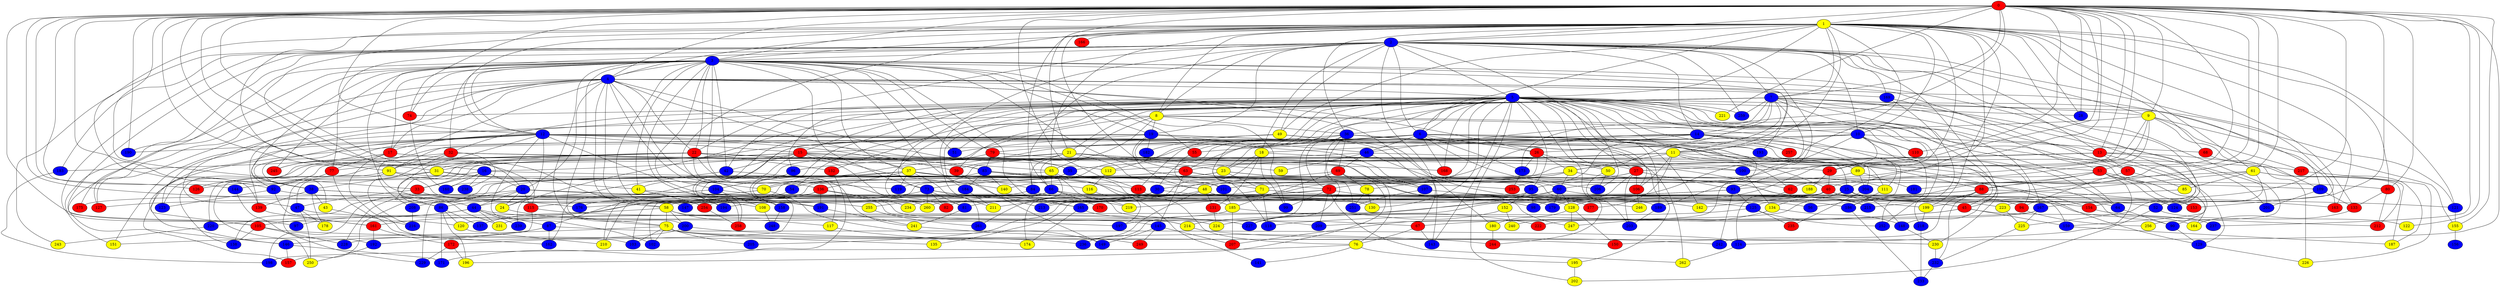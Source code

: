 graph {
0 [style = filled fillcolor = red];
1 [style = filled fillcolor = yellow];
2 [style = filled fillcolor = blue];
3 [style = filled fillcolor = blue];
4 [style = filled fillcolor = blue];
5 [style = filled fillcolor = blue];
6 [style = filled fillcolor = blue];
7 [style = filled fillcolor = blue];
8 [style = filled fillcolor = yellow];
9 [style = filled fillcolor = yellow];
10 [style = filled fillcolor = blue];
11 [style = filled fillcolor = yellow];
12 [style = filled fillcolor = blue];
13 [style = filled fillcolor = red];
14 [style = filled fillcolor = blue];
15 [style = filled fillcolor = red];
16 [style = filled fillcolor = blue];
17 [style = filled fillcolor = red];
18 [style = filled fillcolor = yellow];
19 [style = filled fillcolor = blue];
20 [style = filled fillcolor = blue];
21 [style = filled fillcolor = yellow];
22 [style = filled fillcolor = red];
23 [style = filled fillcolor = yellow];
24 [style = filled fillcolor = yellow];
25 [style = filled fillcolor = blue];
26 [style = filled fillcolor = red];
27 [style = filled fillcolor = red];
28 [style = filled fillcolor = blue];
29 [style = filled fillcolor = red];
30 [style = filled fillcolor = blue];
31 [style = filled fillcolor = yellow];
32 [style = filled fillcolor = red];
33 [style = filled fillcolor = red];
34 [style = filled fillcolor = yellow];
35 [style = filled fillcolor = blue];
36 [style = filled fillcolor = blue];
37 [style = filled fillcolor = yellow];
38 [style = filled fillcolor = blue];
39 [style = filled fillcolor = red];
40 [style = filled fillcolor = red];
41 [style = filled fillcolor = yellow];
42 [style = filled fillcolor = blue];
43 [style = filled fillcolor = yellow];
44 [style = filled fillcolor = blue];
45 [style = filled fillcolor = red];
46 [style = filled fillcolor = blue];
47 [style = filled fillcolor = blue];
48 [style = filled fillcolor = yellow];
49 [style = filled fillcolor = yellow];
50 [style = filled fillcolor = yellow];
51 [style = filled fillcolor = blue];
52 [style = filled fillcolor = blue];
53 [style = filled fillcolor = red];
54 [style = filled fillcolor = blue];
55 [style = filled fillcolor = red];
56 [style = filled fillcolor = blue];
57 [style = filled fillcolor = red];
58 [style = filled fillcolor = yellow];
59 [style = filled fillcolor = yellow];
60 [style = filled fillcolor = blue];
61 [style = filled fillcolor = yellow];
62 [style = filled fillcolor = red];
63 [style = filled fillcolor = red];
64 [style = filled fillcolor = blue];
65 [style = filled fillcolor = yellow];
66 [style = filled fillcolor = blue];
67 [style = filled fillcolor = red];
68 [style = filled fillcolor = red];
69 [style = filled fillcolor = red];
70 [style = filled fillcolor = yellow];
71 [style = filled fillcolor = yellow];
72 [style = filled fillcolor = red];
73 [style = filled fillcolor = blue];
74 [style = filled fillcolor = red];
75 [style = filled fillcolor = yellow];
76 [style = filled fillcolor = yellow];
77 [style = filled fillcolor = red];
78 [style = filled fillcolor = yellow];
79 [style = filled fillcolor = red];
80 [style = filled fillcolor = red];
81 [style = filled fillcolor = blue];
82 [style = filled fillcolor = red];
83 [style = filled fillcolor = blue];
84 [style = filled fillcolor = blue];
85 [style = filled fillcolor = yellow];
86 [style = filled fillcolor = blue];
87 [style = filled fillcolor = blue];
88 [style = filled fillcolor = red];
89 [style = filled fillcolor = yellow];
90 [style = filled fillcolor = blue];
91 [style = filled fillcolor = yellow];
92 [style = filled fillcolor = blue];
93 [style = filled fillcolor = blue];
94 [style = filled fillcolor = red];
95 [style = filled fillcolor = blue];
96 [style = filled fillcolor = blue];
97 [style = filled fillcolor = blue];
98 [style = filled fillcolor = blue];
99 [style = filled fillcolor = blue];
100 [style = filled fillcolor = blue];
101 [style = filled fillcolor = blue];
102 [style = filled fillcolor = blue];
103 [style = filled fillcolor = blue];
104 [style = filled fillcolor = blue];
105 [style = filled fillcolor = red];
106 [style = filled fillcolor = red];
107 [style = filled fillcolor = blue];
108 [style = filled fillcolor = yellow];
109 [style = filled fillcolor = blue];
110 [style = filled fillcolor = red];
111 [style = filled fillcolor = yellow];
112 [style = filled fillcolor = yellow];
113 [style = filled fillcolor = red];
114 [style = filled fillcolor = blue];
115 [style = filled fillcolor = red];
116 [style = filled fillcolor = yellow];
117 [style = filled fillcolor = yellow];
118 [style = filled fillcolor = blue];
119 [style = filled fillcolor = blue];
120 [style = filled fillcolor = yellow];
121 [style = filled fillcolor = blue];
122 [style = filled fillcolor = yellow];
123 [style = filled fillcolor = blue];
124 [style = filled fillcolor = blue];
125 [style = filled fillcolor = blue];
126 [style = filled fillcolor = red];
127 [style = filled fillcolor = red];
128 [style = filled fillcolor = yellow];
129 [style = filled fillcolor = blue];
130 [style = filled fillcolor = yellow];
131 [style = filled fillcolor = red];
132 [style = filled fillcolor = red];
133 [style = filled fillcolor = red];
134 [style = filled fillcolor = yellow];
135 [style = filled fillcolor = yellow];
136 [style = filled fillcolor = red];
137 [style = filled fillcolor = blue];
138 [style = filled fillcolor = blue];
139 [style = filled fillcolor = red];
140 [style = filled fillcolor = yellow];
141 [style = filled fillcolor = blue];
142 [style = filled fillcolor = yellow];
143 [style = filled fillcolor = blue];
144 [style = filled fillcolor = blue];
145 [style = filled fillcolor = blue];
146 [style = filled fillcolor = blue];
147 [style = filled fillcolor = blue];
148 [style = filled fillcolor = blue];
149 [style = filled fillcolor = blue];
150 [style = filled fillcolor = red];
151 [style = filled fillcolor = yellow];
152 [style = filled fillcolor = yellow];
153 [style = filled fillcolor = red];
154 [style = filled fillcolor = red];
155 [style = filled fillcolor = yellow];
156 [style = filled fillcolor = blue];
157 [style = filled fillcolor = red];
158 [style = filled fillcolor = blue];
159 [style = filled fillcolor = blue];
160 [style = filled fillcolor = blue];
161 [style = filled fillcolor = red];
162 [style = filled fillcolor = blue];
163 [style = filled fillcolor = red];
164 [style = filled fillcolor = yellow];
165 [style = filled fillcolor = blue];
166 [style = filled fillcolor = red];
167 [style = filled fillcolor = blue];
168 [style = filled fillcolor = red];
169 [style = filled fillcolor = blue];
170 [style = filled fillcolor = red];
171 [style = filled fillcolor = blue];
172 [style = filled fillcolor = red];
173 [style = filled fillcolor = blue];
174 [style = filled fillcolor = yellow];
175 [style = filled fillcolor = red];
176 [style = filled fillcolor = blue];
177 [style = filled fillcolor = red];
178 [style = filled fillcolor = yellow];
179 [style = filled fillcolor = blue];
180 [style = filled fillcolor = yellow];
181 [style = filled fillcolor = blue];
182 [style = filled fillcolor = blue];
183 [style = filled fillcolor = blue];
184 [style = filled fillcolor = blue];
185 [style = filled fillcolor = yellow];
186 [style = filled fillcolor = blue];
187 [style = filled fillcolor = yellow];
188 [style = filled fillcolor = yellow];
189 [style = filled fillcolor = blue];
190 [style = filled fillcolor = blue];
191 [style = filled fillcolor = blue];
192 [style = filled fillcolor = blue];
193 [style = filled fillcolor = blue];
194 [style = filled fillcolor = blue];
195 [style = filled fillcolor = yellow];
196 [style = filled fillcolor = yellow];
197 [style = filled fillcolor = blue];
198 [style = filled fillcolor = blue];
199 [style = filled fillcolor = yellow];
200 [style = filled fillcolor = blue];
201 [style = filled fillcolor = blue];
202 [style = filled fillcolor = yellow];
203 [style = filled fillcolor = blue];
204 [style = filled fillcolor = blue];
205 [style = filled fillcolor = blue];
206 [style = filled fillcolor = blue];
207 [style = filled fillcolor = red];
208 [style = filled fillcolor = blue];
209 [style = filled fillcolor = blue];
210 [style = filled fillcolor = yellow];
211 [style = filled fillcolor = yellow];
212 [style = filled fillcolor = red];
213 [style = filled fillcolor = blue];
214 [style = filled fillcolor = yellow];
215 [style = filled fillcolor = blue];
216 [style = filled fillcolor = blue];
217 [style = filled fillcolor = red];
218 [style = filled fillcolor = blue];
219 [style = filled fillcolor = yellow];
220 [style = filled fillcolor = blue];
221 [style = filled fillcolor = yellow];
222 [style = filled fillcolor = red];
223 [style = filled fillcolor = yellow];
224 [style = filled fillcolor = yellow];
225 [style = filled fillcolor = yellow];
226 [style = filled fillcolor = yellow];
227 [style = filled fillcolor = blue];
228 [style = filled fillcolor = blue];
229 [style = filled fillcolor = blue];
230 [style = filled fillcolor = yellow];
231 [style = filled fillcolor = yellow];
232 [style = filled fillcolor = blue];
233 [style = filled fillcolor = blue];
234 [style = filled fillcolor = yellow];
235 [style = filled fillcolor = red];
236 [style = filled fillcolor = blue];
237 [style = filled fillcolor = blue];
238 [style = filled fillcolor = blue];
239 [style = filled fillcolor = blue];
240 [style = filled fillcolor = yellow];
241 [style = filled fillcolor = yellow];
242 [style = filled fillcolor = blue];
243 [style = filled fillcolor = yellow];
244 [style = filled fillcolor = red];
245 [style = filled fillcolor = red];
246 [style = filled fillcolor = yellow];
247 [style = filled fillcolor = yellow];
248 [style = filled fillcolor = blue];
249 [style = filled fillcolor = red];
250 [style = filled fillcolor = yellow];
251 [style = filled fillcolor = blue];
252 [style = filled fillcolor = blue];
253 [style = filled fillcolor = red];
254 [style = filled fillcolor = red];
255 [style = filled fillcolor = yellow];
256 [style = filled fillcolor = yellow];
257 [style = filled fillcolor = red];
258 [style = filled fillcolor = red];
259 [style = filled fillcolor = blue];
260 [style = filled fillcolor = yellow];
261 [style = filled fillcolor = blue];
262 [style = filled fillcolor = yellow];
0 -- 4;
0 -- 3;
0 -- 2;
0 -- 1;
0 -- 7;
0 -- 9;
0 -- 12;
0 -- 13;
0 -- 16;
0 -- 21;
0 -- 28;
0 -- 29;
0 -- 31;
0 -- 33;
0 -- 40;
0 -- 56;
0 -- 58;
0 -- 61;
0 -- 74;
0 -- 80;
0 -- 86;
0 -- 89;
0 -- 92;
0 -- 100;
0 -- 110;
0 -- 113;
0 -- 115;
0 -- 120;
0 -- 122;
0 -- 126;
0 -- 144;
0 -- 150;
0 -- 153;
0 -- 155;
0 -- 167;
0 -- 173;
0 -- 190;
0 -- 215;
0 -- 221;
0 -- 237;
1 -- 2;
1 -- 3;
1 -- 4;
1 -- 5;
1 -- 6;
1 -- 7;
1 -- 8;
1 -- 10;
1 -- 11;
1 -- 12;
1 -- 20;
1 -- 25;
1 -- 27;
1 -- 28;
1 -- 36;
1 -- 49;
1 -- 61;
1 -- 63;
1 -- 65;
1 -- 68;
1 -- 80;
1 -- 84;
1 -- 91;
1 -- 121;
1 -- 128;
1 -- 133;
1 -- 139;
1 -- 158;
1 -- 163;
1 -- 166;
1 -- 199;
1 -- 256;
2 -- 3;
2 -- 5;
2 -- 6;
2 -- 7;
2 -- 8;
2 -- 9;
2 -- 10;
2 -- 13;
2 -- 14;
2 -- 18;
2 -- 19;
2 -- 22;
2 -- 45;
2 -- 49;
2 -- 66;
2 -- 67;
2 -- 73;
2 -- 77;
2 -- 97;
2 -- 105;
2 -- 154;
2 -- 169;
2 -- 176;
2 -- 183;
2 -- 189;
2 -- 190;
2 -- 206;
2 -- 225;
2 -- 243;
2 -- 259;
3 -- 4;
3 -- 11;
3 -- 12;
3 -- 17;
3 -- 19;
3 -- 22;
3 -- 32;
3 -- 37;
3 -- 38;
3 -- 41;
3 -- 42;
3 -- 51;
3 -- 52;
3 -- 55;
3 -- 57;
3 -- 72;
3 -- 73;
3 -- 74;
3 -- 75;
3 -- 79;
3 -- 99;
3 -- 104;
3 -- 108;
3 -- 127;
3 -- 151;
3 -- 165;
3 -- 175;
3 -- 184;
3 -- 200;
3 -- 241;
3 -- 245;
3 -- 254;
4 -- 5;
4 -- 17;
4 -- 20;
4 -- 22;
4 -- 26;
4 -- 35;
4 -- 39;
4 -- 47;
4 -- 58;
4 -- 70;
4 -- 109;
4 -- 123;
4 -- 127;
4 -- 136;
4 -- 139;
4 -- 146;
4 -- 147;
4 -- 169;
4 -- 180;
4 -- 193;
4 -- 208;
5 -- 6;
5 -- 8;
5 -- 15;
5 -- 27;
5 -- 28;
5 -- 32;
5 -- 36;
5 -- 42;
5 -- 50;
5 -- 55;
5 -- 64;
5 -- 71;
5 -- 74;
5 -- 78;
5 -- 90;
5 -- 93;
5 -- 95;
5 -- 96;
5 -- 106;
5 -- 110;
5 -- 112;
5 -- 113;
5 -- 121;
5 -- 129;
5 -- 130;
5 -- 142;
5 -- 143;
5 -- 158;
5 -- 159;
5 -- 168;
5 -- 189;
5 -- 197;
5 -- 202;
5 -- 211;
5 -- 213;
5 -- 221;
5 -- 240;
5 -- 244;
5 -- 252;
5 -- 257;
5 -- 259;
6 -- 23;
6 -- 26;
6 -- 30;
6 -- 40;
6 -- 46;
6 -- 53;
6 -- 63;
6 -- 91;
6 -- 140;
6 -- 168;
6 -- 173;
6 -- 193;
6 -- 206;
7 -- 9;
7 -- 11;
7 -- 13;
7 -- 14;
7 -- 21;
7 -- 24;
7 -- 39;
7 -- 41;
7 -- 46;
7 -- 50;
7 -- 51;
7 -- 53;
7 -- 54;
7 -- 81;
7 -- 92;
7 -- 98;
7 -- 132;
7 -- 148;
7 -- 163;
7 -- 167;
7 -- 201;
7 -- 259;
8 -- 10;
8 -- 19;
8 -- 36;
8 -- 65;
8 -- 66;
8 -- 125;
8 -- 151;
8 -- 258;
9 -- 14;
9 -- 53;
9 -- 93;
9 -- 95;
9 -- 109;
9 -- 155;
9 -- 217;
10 -- 15;
10 -- 26;
10 -- 29;
10 -- 37;
10 -- 60;
10 -- 68;
10 -- 94;
10 -- 110;
10 -- 123;
10 -- 252;
11 -- 34;
11 -- 35;
11 -- 62;
11 -- 89;
11 -- 106;
11 -- 112;
11 -- 177;
11 -- 217;
11 -- 220;
12 -- 15;
12 -- 17;
12 -- 24;
12 -- 35;
12 -- 38;
12 -- 43;
12 -- 83;
12 -- 88;
12 -- 90;
12 -- 102;
12 -- 105;
12 -- 107;
12 -- 190;
12 -- 191;
12 -- 193;
12 -- 231;
12 -- 245;
13 -- 30;
13 -- 34;
13 -- 52;
13 -- 57;
13 -- 63;
13 -- 187;
13 -- 201;
14 -- 18;
14 -- 55;
14 -- 64;
14 -- 111;
14 -- 146;
14 -- 174;
14 -- 204;
14 -- 253;
14 -- 257;
15 -- 16;
15 -- 29;
15 -- 31;
15 -- 37;
15 -- 42;
15 -- 65;
15 -- 77;
15 -- 140;
15 -- 258;
15 -- 260;
16 -- 20;
16 -- 25;
16 -- 33;
16 -- 126;
16 -- 160;
16 -- 238;
17 -- 77;
17 -- 103;
17 -- 245;
17 -- 247;
18 -- 23;
18 -- 27;
18 -- 99;
18 -- 131;
18 -- 211;
19 -- 44;
19 -- 46;
19 -- 48;
19 -- 51;
19 -- 59;
19 -- 89;
19 -- 182;
19 -- 194;
19 -- 262;
20 -- 24;
20 -- 44;
20 -- 115;
20 -- 157;
20 -- 175;
20 -- 186;
20 -- 255;
21 -- 23;
21 -- 25;
21 -- 33;
21 -- 39;
21 -- 48;
21 -- 84;
21 -- 96;
21 -- 100;
22 -- 31;
22 -- 62;
22 -- 76;
22 -- 86;
22 -- 112;
22 -- 117;
22 -- 119;
22 -- 126;
22 -- 132;
22 -- 138;
22 -- 157;
23 -- 44;
23 -- 54;
23 -- 71;
23 -- 142;
23 -- 215;
24 -- 75;
25 -- 45;
25 -- 94;
25 -- 120;
25 -- 148;
25 -- 207;
26 -- 34;
26 -- 50;
26 -- 71;
26 -- 173;
27 -- 30;
27 -- 72;
27 -- 93;
27 -- 106;
27 -- 179;
27 -- 203;
29 -- 40;
29 -- 188;
30 -- 81;
30 -- 82;
30 -- 163;
30 -- 234;
30 -- 261;
31 -- 38;
31 -- 41;
31 -- 47;
31 -- 253;
32 -- 83;
32 -- 91;
32 -- 100;
32 -- 168;
32 -- 183;
32 -- 216;
32 -- 238;
33 -- 47;
33 -- 158;
34 -- 48;
34 -- 60;
34 -- 73;
34 -- 80;
34 -- 111;
34 -- 160;
34 -- 219;
35 -- 54;
35 -- 76;
36 -- 45;
36 -- 69;
36 -- 72;
36 -- 79;
36 -- 111;
36 -- 118;
36 -- 195;
36 -- 227;
36 -- 251;
37 -- 70;
37 -- 84;
37 -- 101;
37 -- 116;
37 -- 119;
37 -- 128;
37 -- 136;
37 -- 138;
37 -- 144;
37 -- 154;
37 -- 261;
38 -- 43;
38 -- 121;
38 -- 125;
38 -- 139;
38 -- 178;
39 -- 149;
40 -- 52;
40 -- 58;
40 -- 134;
40 -- 135;
40 -- 142;
40 -- 159;
40 -- 176;
40 -- 223;
41 -- 164;
41 -- 194;
41 -- 254;
42 -- 82;
42 -- 239;
43 -- 216;
44 -- 87;
44 -- 97;
44 -- 105;
44 -- 214;
44 -- 231;
44 -- 239;
45 -- 67;
45 -- 118;
45 -- 159;
45 -- 237;
46 -- 59;
46 -- 69;
46 -- 119;
46 -- 129;
46 -- 246;
47 -- 178;
47 -- 197;
47 -- 250;
48 -- 56;
48 -- 64;
48 -- 131;
48 -- 213;
48 -- 236;
49 -- 60;
49 -- 143;
49 -- 162;
49 -- 182;
50 -- 203;
50 -- 206;
52 -- 122;
52 -- 202;
53 -- 62;
53 -- 88;
53 -- 114;
53 -- 124;
53 -- 153;
53 -- 164;
53 -- 181;
54 -- 147;
55 -- 101;
57 -- 85;
57 -- 94;
58 -- 75;
58 -- 117;
58 -- 145;
58 -- 200;
58 -- 220;
60 -- 128;
60 -- 179;
60 -- 213;
60 -- 215;
60 -- 224;
61 -- 85;
61 -- 88;
61 -- 124;
61 -- 187;
61 -- 212;
61 -- 236;
62 -- 114;
63 -- 70;
63 -- 107;
63 -- 145;
63 -- 199;
63 -- 228;
64 -- 90;
65 -- 66;
65 -- 141;
65 -- 198;
65 -- 219;
65 -- 260;
66 -- 67;
66 -- 153;
66 -- 170;
66 -- 210;
66 -- 255;
67 -- 76;
67 -- 143;
68 -- 226;
69 -- 78;
69 -- 185;
69 -- 194;
69 -- 196;
70 -- 86;
70 -- 149;
71 -- 98;
71 -- 103;
71 -- 118;
72 -- 99;
72 -- 179;
72 -- 205;
72 -- 208;
72 -- 209;
72 -- 262;
73 -- 81;
73 -- 82;
73 -- 87;
73 -- 165;
73 -- 219;
73 -- 260;
74 -- 160;
75 -- 102;
75 -- 103;
75 -- 135;
75 -- 150;
75 -- 151;
75 -- 205;
75 -- 236;
76 -- 141;
76 -- 195;
76 -- 198;
77 -- 92;
77 -- 162;
78 -- 130;
78 -- 251;
79 -- 83;
79 -- 107;
79 -- 172;
80 -- 133;
80 -- 212;
81 -- 241;
83 -- 109;
83 -- 113;
83 -- 130;
83 -- 140;
83 -- 176;
83 -- 184;
84 -- 115;
84 -- 189;
85 -- 199;
86 -- 120;
86 -- 137;
86 -- 171;
86 -- 196;
87 -- 114;
87 -- 146;
87 -- 162;
88 -- 124;
88 -- 127;
88 -- 165;
88 -- 186;
88 -- 232;
88 -- 242;
89 -- 101;
89 -- 181;
89 -- 204;
90 -- 129;
91 -- 95;
91 -- 191;
91 -- 192;
91 -- 250;
92 -- 123;
92 -- 154;
92 -- 161;
93 -- 102;
93 -- 125;
93 -- 161;
93 -- 242;
94 -- 256;
95 -- 98;
95 -- 137;
95 -- 152;
96 -- 104;
100 -- 134;
101 -- 185;
104 -- 108;
104 -- 214;
104 -- 229;
105 -- 138;
105 -- 228;
105 -- 230;
106 -- 246;
107 -- 177;
107 -- 251;
108 -- 248;
109 -- 133;
109 -- 201;
111 -- 186;
112 -- 116;
113 -- 185;
114 -- 262;
115 -- 192;
115 -- 227;
116 -- 197;
117 -- 174;
120 -- 210;
121 -- 155;
125 -- 214;
125 -- 235;
125 -- 252;
128 -- 150;
128 -- 180;
128 -- 247;
129 -- 226;
131 -- 224;
132 -- 171;
133 -- 164;
134 -- 148;
134 -- 247;
136 -- 191;
136 -- 210;
136 -- 224;
136 -- 234;
136 -- 254;
139 -- 161;
144 -- 229;
145 -- 149;
145 -- 207;
145 -- 249;
146 -- 157;
146 -- 171;
148 -- 230;
152 -- 227;
152 -- 240;
154 -- 212;
155 -- 156;
158 -- 248;
159 -- 187;
161 -- 172;
161 -- 192;
165 -- 174;
165 -- 209;
167 -- 209;
167 -- 222;
167 -- 225;
169 -- 218;
169 -- 223;
172 -- 196;
172 -- 229;
173 -- 253;
180 -- 244;
183 -- 198;
184 -- 211;
185 -- 207;
185 -- 222;
185 -- 231;
186 -- 233;
189 -- 203;
191 -- 241;
192 -- 250;
193 -- 230;
195 -- 202;
199 -- 218;
200 -- 228;
200 -- 244;
204 -- 235;
208 -- 216;
214 -- 242;
217 -- 226;
218 -- 233;
220 -- 243;
223 -- 225;
225 -- 232;
230 -- 232;
232 -- 233;
241 -- 249;
254 -- 258;
255 -- 261;
}
